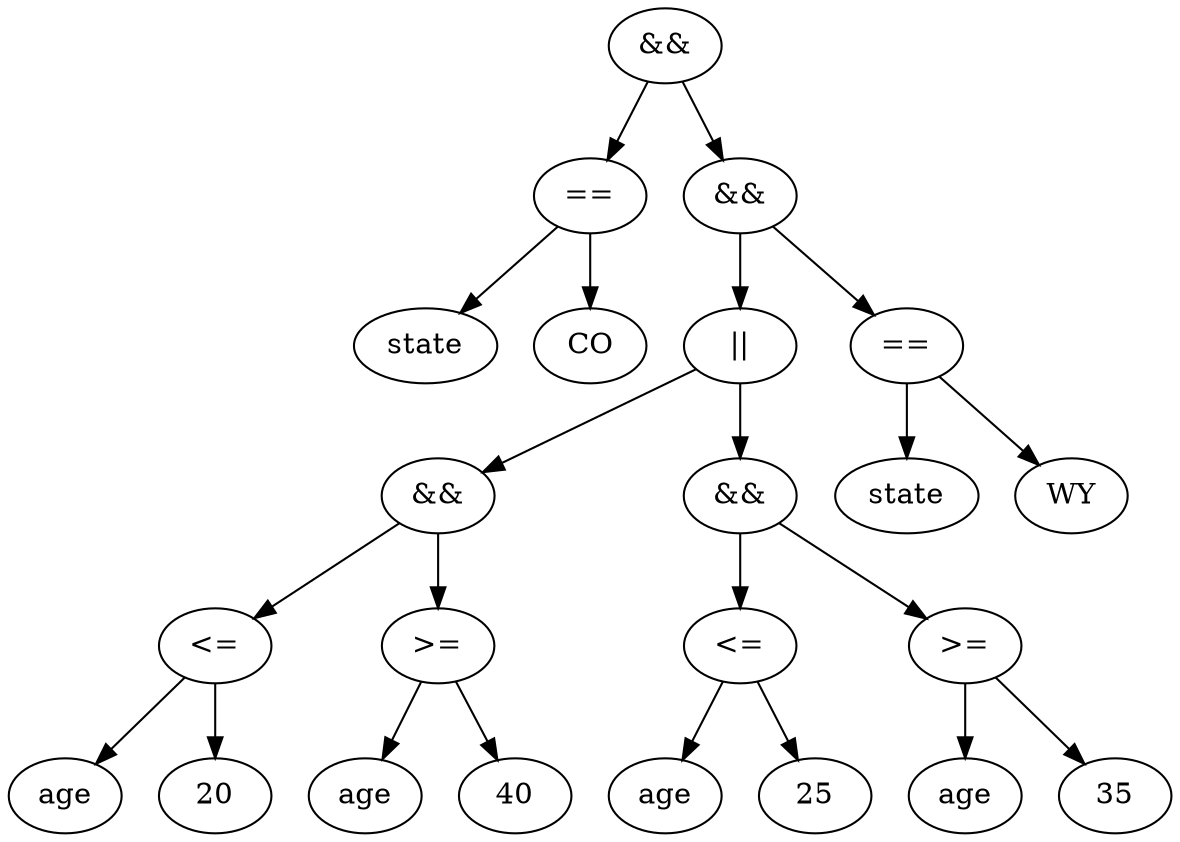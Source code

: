 digraph {
	
	s_AND1 -> s_LE1;
	s_AND1 -> s_GE1;
	s_OR1 -> s_AND3;
	s_OR1 -> s_AND1;
	s_LE1 -> s_AGE1;
	s_GE1 -> s_AGE2;
	s_LE1 -> s_20;
	s_GE1 -> s_40;
	s_EQ1 -> s_STATE1;
	s_EQ1 -> s_CO;
	

	s_LE1 [label="<="];
	s_GE1 [label=">="];
	s_AGE1 [label="age"];
	s_AGE2 [label="age"];
	s_40 [label="40"];
	s_20 [label="20"];
	s_AND1 [label="&&"];
	s_AND2 [label="&&"];
	s_EQ1 [label="=="];
	s_CO [label="CO"];
	s_STATE1 [label="state"];

	s_AND3 -> s_LE2;
	s_AND3 -> s_GE2;
	s_AND4 -> s_EQ2;
	s_AND4 -> s_OR1;
	s_LE2 -> s_AGE3;
	s_GE2 -> s_AGE4;
	s_LE2 -> s_25;
	s_GE2 -> s_35;
	s_EQ2 -> s_STATE2;
	s_EQ2 -> s_WY;
	

	s_LE2 [label="<="];
	s_GE2 [label=">="];
	s_AGE3 [label="age"];
	s_AGE4 [label="age"];
	s_35 [label="35"];
	s_25 [label="25"];
	s_AND3 [label="&&"];
	s_AND4 [label="&&"];
	s_EQ2 [label="=="];
	s_WY [label="WY"];
	s_STATE2 [label="state"];

	s_AND2 -> s_EQ1;
	s_AND2 -> s_AND4;

	s_OR1 [label="||"];

}

